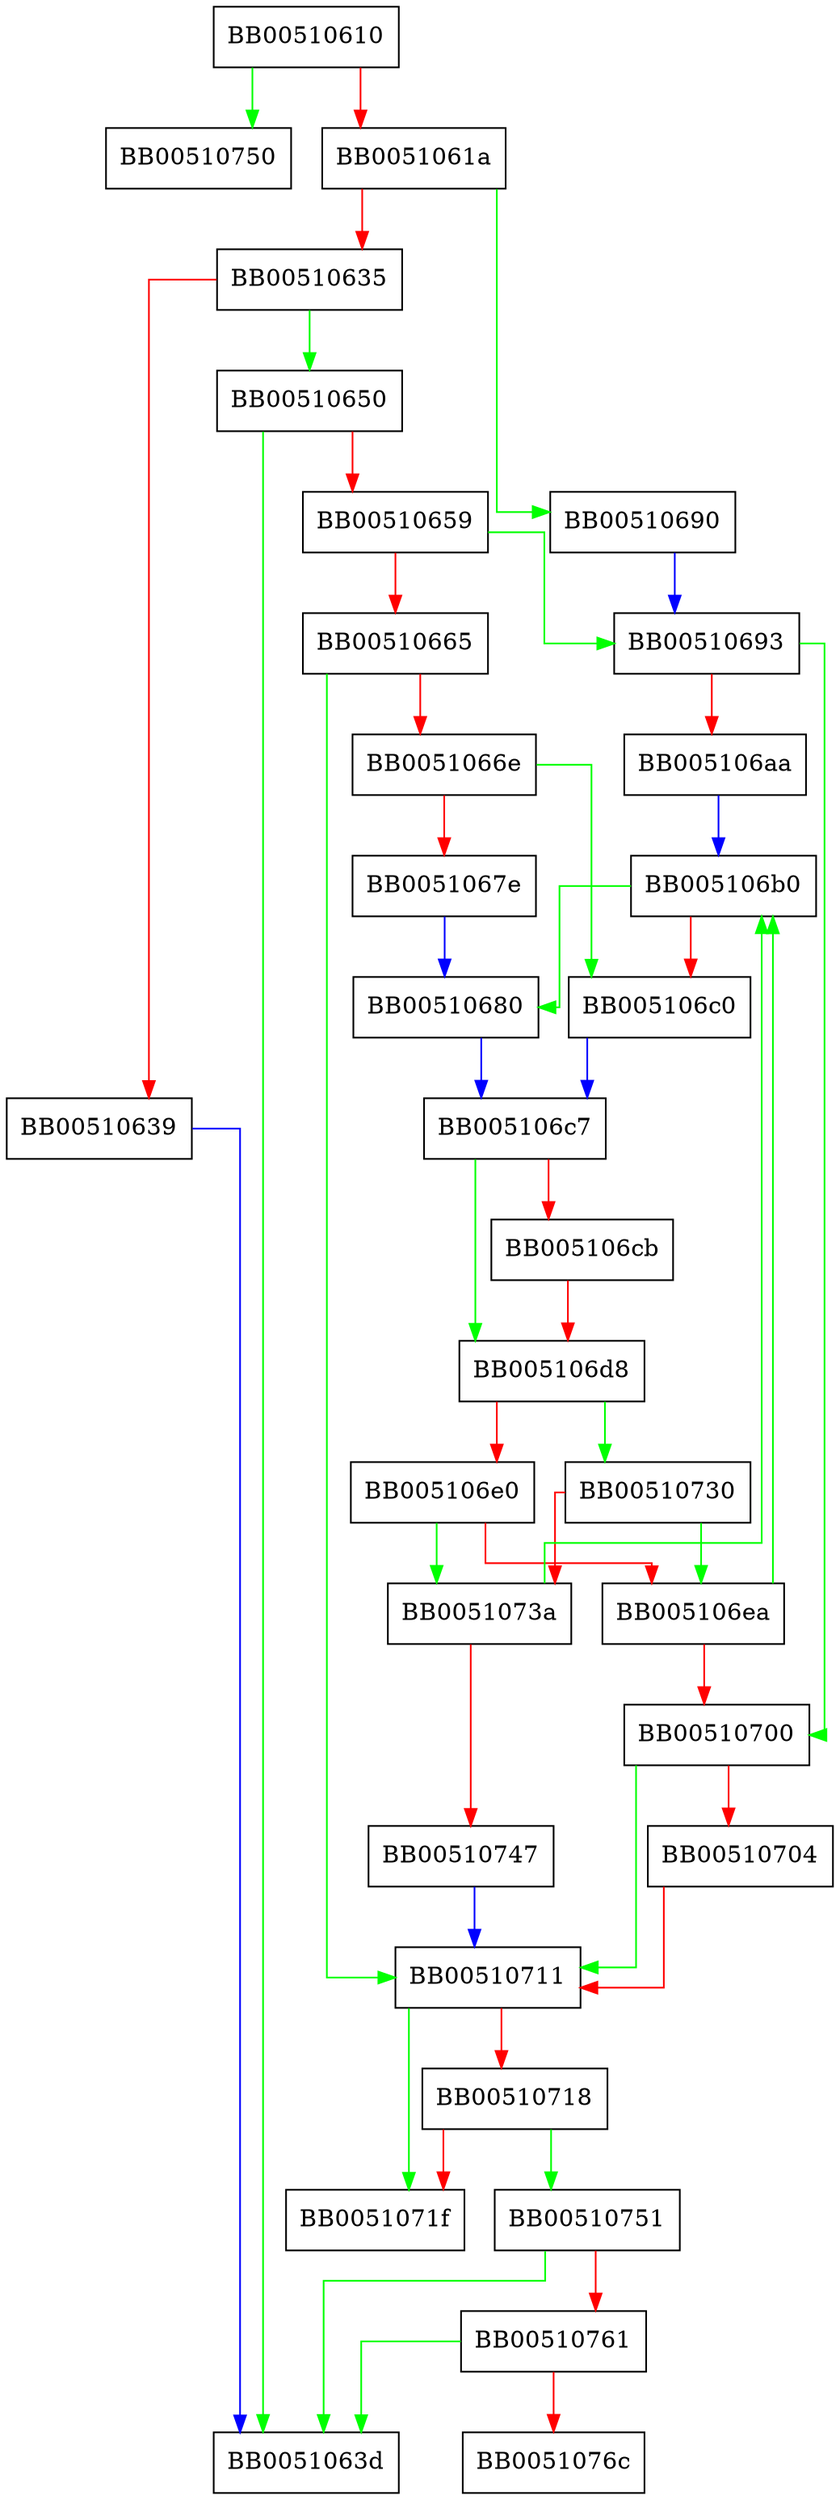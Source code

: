 digraph ossl_json_str_hex {
  node [shape="box"];
  graph [splines=ortho];
  BB00510610 -> BB00510750 [color="green"];
  BB00510610 -> BB0051061a [color="red"];
  BB0051061a -> BB00510690 [color="green"];
  BB0051061a -> BB00510635 [color="red"];
  BB00510635 -> BB00510650 [color="green"];
  BB00510635 -> BB00510639 [color="red"];
  BB00510639 -> BB0051063d [color="blue"];
  BB00510650 -> BB0051063d [color="green"];
  BB00510650 -> BB00510659 [color="red"];
  BB00510659 -> BB00510693 [color="green"];
  BB00510659 -> BB00510665 [color="red"];
  BB00510665 -> BB00510711 [color="green"];
  BB00510665 -> BB0051066e [color="red"];
  BB0051066e -> BB005106c0 [color="green"];
  BB0051066e -> BB0051067e [color="red"];
  BB0051067e -> BB00510680 [color="blue"];
  BB00510680 -> BB005106c7 [color="blue"];
  BB00510690 -> BB00510693 [color="blue"];
  BB00510693 -> BB00510700 [color="green"];
  BB00510693 -> BB005106aa [color="red"];
  BB005106aa -> BB005106b0 [color="blue"];
  BB005106b0 -> BB00510680 [color="green"];
  BB005106b0 -> BB005106c0 [color="red"];
  BB005106c0 -> BB005106c7 [color="blue"];
  BB005106c7 -> BB005106d8 [color="green"];
  BB005106c7 -> BB005106cb [color="red"];
  BB005106cb -> BB005106d8 [color="red"];
  BB005106d8 -> BB00510730 [color="green"];
  BB005106d8 -> BB005106e0 [color="red"];
  BB005106e0 -> BB0051073a [color="green"];
  BB005106e0 -> BB005106ea [color="red"];
  BB005106ea -> BB005106b0 [color="green"];
  BB005106ea -> BB00510700 [color="red"];
  BB00510700 -> BB00510711 [color="green"];
  BB00510700 -> BB00510704 [color="red"];
  BB00510704 -> BB00510711 [color="red"];
  BB00510711 -> BB0051071f [color="green"];
  BB00510711 -> BB00510718 [color="red"];
  BB00510718 -> BB00510751 [color="green"];
  BB00510718 -> BB0051071f [color="red"];
  BB00510730 -> BB005106ea [color="green"];
  BB00510730 -> BB0051073a [color="red"];
  BB0051073a -> BB005106b0 [color="green"];
  BB0051073a -> BB00510747 [color="red"];
  BB00510747 -> BB00510711 [color="blue"];
  BB00510751 -> BB0051063d [color="green"];
  BB00510751 -> BB00510761 [color="red"];
  BB00510761 -> BB0051063d [color="green"];
  BB00510761 -> BB0051076c [color="red"];
}